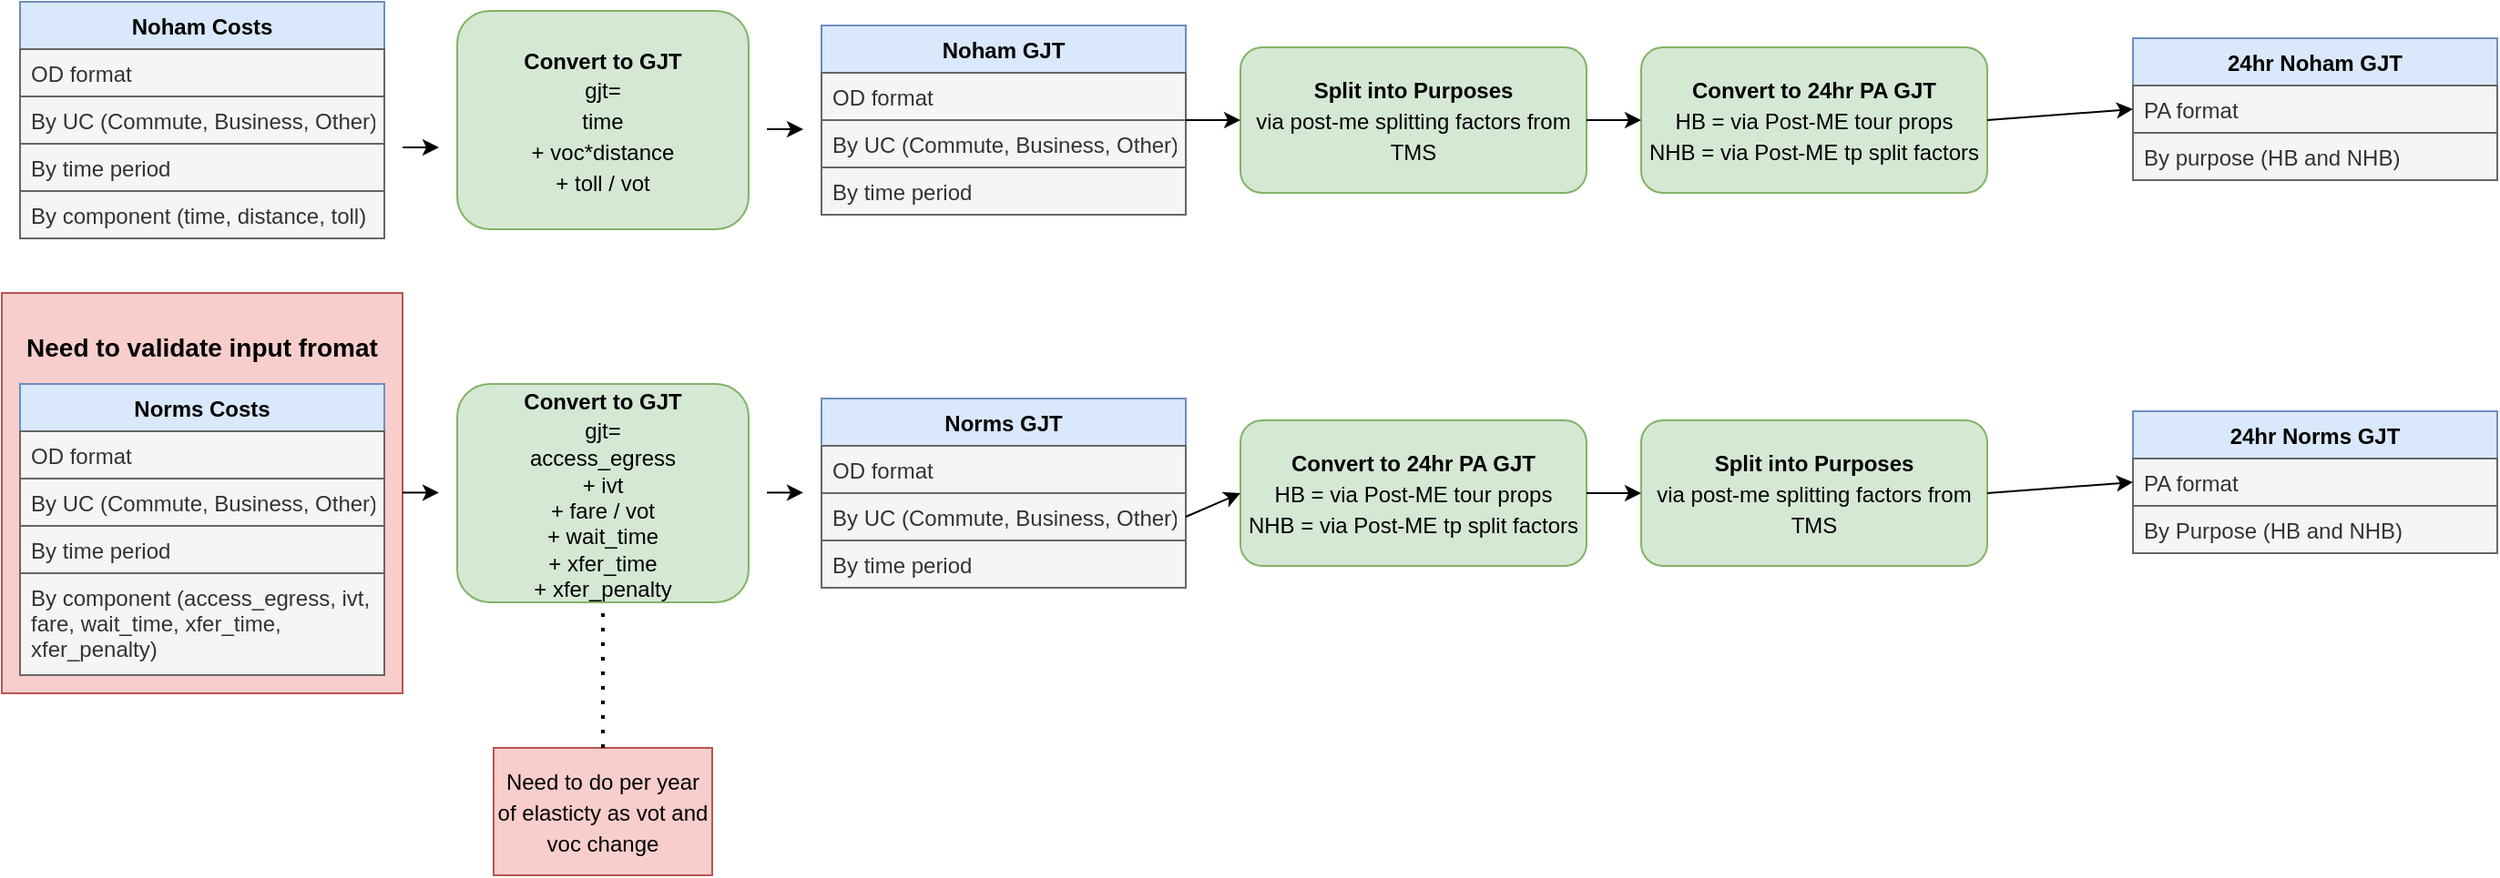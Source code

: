 <mxfile version="14.5.1" type="device"><diagram id="TAlV2A8HzBhWrbZBe5Oq" name="Cost components to GJT"><mxGraphModel dx="1221" dy="724" grid="1" gridSize="10" guides="1" tooltips="1" connect="1" arrows="1" fold="1" page="1" pageScale="1" pageWidth="827" pageHeight="1169" math="0" shadow="0"><root><mxCell id="0"/><mxCell id="1" parent="0"/><mxCell id="zNrJbWYM1S5Pl118m9jq-12" value="" style="rounded=0;whiteSpace=wrap;html=1;fillColor=#f8cecc;strokeColor=#b85450;" vertex="1" parent="1"><mxGeometry x="70" y="240" width="220" height="220" as="geometry"/></mxCell><mxCell id="zNrJbWYM1S5Pl118m9jq-2" value="Noham Costs" style="swimlane;fontStyle=1;childLayout=stackLayout;horizontal=1;startSize=26;fillColor=#dae8fc;horizontalStack=0;resizeParent=1;resizeParentMax=0;resizeLast=0;collapsible=1;marginBottom=0;strokeColor=#6c8ebf;" vertex="1" parent="1"><mxGeometry x="80" y="80" width="200" height="130" as="geometry"/></mxCell><mxCell id="zNrJbWYM1S5Pl118m9jq-3" value="OD format" style="text;strokeColor=#666666;fillColor=#f5f5f5;align=left;verticalAlign=top;spacingLeft=4;spacingRight=4;overflow=hidden;rotatable=0;points=[[0,0.5],[1,0.5]];portConstraint=eastwest;fontColor=#333333;" vertex="1" parent="zNrJbWYM1S5Pl118m9jq-2"><mxGeometry y="26" width="200" height="26" as="geometry"/></mxCell><mxCell id="zNrJbWYM1S5Pl118m9jq-4" value="By UC (Commute, Business, Other)&#10;" style="text;strokeColor=#666666;fillColor=#f5f5f5;align=left;verticalAlign=top;spacingLeft=4;spacingRight=4;overflow=hidden;rotatable=0;points=[[0,0.5],[1,0.5]];portConstraint=eastwest;fontColor=#333333;" vertex="1" parent="zNrJbWYM1S5Pl118m9jq-2"><mxGeometry y="52" width="200" height="26" as="geometry"/></mxCell><mxCell id="zNrJbWYM1S5Pl118m9jq-5" value="By time period" style="text;strokeColor=#666666;fillColor=#f5f5f5;align=left;verticalAlign=top;spacingLeft=4;spacingRight=4;overflow=hidden;rotatable=0;points=[[0,0.5],[1,0.5]];portConstraint=eastwest;fontColor=#333333;" vertex="1" parent="zNrJbWYM1S5Pl118m9jq-2"><mxGeometry y="78" width="200" height="26" as="geometry"/></mxCell><mxCell id="zNrJbWYM1S5Pl118m9jq-6" value="By component (time, distance, toll)" style="text;strokeColor=#666666;fillColor=#f5f5f5;align=left;verticalAlign=top;spacingLeft=4;spacingRight=4;overflow=hidden;rotatable=0;points=[[0,0.5],[1,0.5]];portConstraint=eastwest;fontColor=#333333;" vertex="1" parent="zNrJbWYM1S5Pl118m9jq-2"><mxGeometry y="104" width="200" height="26" as="geometry"/></mxCell><mxCell id="zNrJbWYM1S5Pl118m9jq-7" value="Norms Costs" style="swimlane;fontStyle=1;childLayout=stackLayout;horizontal=1;startSize=26;fillColor=#dae8fc;horizontalStack=0;resizeParent=1;resizeParentMax=0;resizeLast=0;collapsible=1;marginBottom=0;strokeColor=#6c8ebf;" vertex="1" parent="1"><mxGeometry x="80" y="290" width="200" height="160" as="geometry"/></mxCell><mxCell id="zNrJbWYM1S5Pl118m9jq-8" value="OD format" style="text;strokeColor=#666666;fillColor=#f5f5f5;align=left;verticalAlign=top;spacingLeft=4;spacingRight=4;overflow=hidden;rotatable=0;points=[[0,0.5],[1,0.5]];portConstraint=eastwest;fontColor=#333333;" vertex="1" parent="zNrJbWYM1S5Pl118m9jq-7"><mxGeometry y="26" width="200" height="26" as="geometry"/></mxCell><mxCell id="zNrJbWYM1S5Pl118m9jq-9" value="By UC (Commute, Business, Other)&#10;" style="text;strokeColor=#666666;fillColor=#f5f5f5;align=left;verticalAlign=top;spacingLeft=4;spacingRight=4;overflow=hidden;rotatable=0;points=[[0,0.5],[1,0.5]];portConstraint=eastwest;fontColor=#333333;" vertex="1" parent="zNrJbWYM1S5Pl118m9jq-7"><mxGeometry y="52" width="200" height="26" as="geometry"/></mxCell><mxCell id="zNrJbWYM1S5Pl118m9jq-10" value="By time period" style="text;strokeColor=#666666;fillColor=#f5f5f5;align=left;verticalAlign=top;spacingLeft=4;spacingRight=4;overflow=hidden;rotatable=0;points=[[0,0.5],[1,0.5]];portConstraint=eastwest;fontColor=#333333;" vertex="1" parent="zNrJbWYM1S5Pl118m9jq-7"><mxGeometry y="78" width="200" height="26" as="geometry"/></mxCell><mxCell id="zNrJbWYM1S5Pl118m9jq-11" value="By component (access_egress, ivt, &#10;fare, wait_time, xfer_time,&#10;xfer_penalty)" style="text;strokeColor=#666666;fillColor=#f5f5f5;align=left;verticalAlign=top;spacingLeft=4;spacingRight=4;overflow=hidden;rotatable=0;points=[[0,0.5],[1,0.5]];portConstraint=eastwest;fontColor=#333333;" vertex="1" parent="zNrJbWYM1S5Pl118m9jq-7"><mxGeometry y="104" width="200" height="56" as="geometry"/></mxCell><mxCell id="zNrJbWYM1S5Pl118m9jq-13" value="Need to validate input fromat" style="text;html=1;strokeColor=none;fillColor=none;align=center;verticalAlign=middle;whiteSpace=wrap;rounded=0;fontStyle=1;fontSize=14;" vertex="1" parent="1"><mxGeometry x="80" y="260" width="200" height="20" as="geometry"/></mxCell><mxCell id="zNrJbWYM1S5Pl118m9jq-14" value="&lt;font style=&quot;font-size: 12px&quot;&gt;&lt;span style=&quot;font-weight: bold&quot;&gt;Convert to GJT&lt;/span&gt;&lt;font style=&quot;font-weight: bold ; font-size: 12px&quot;&gt;&lt;br&gt;&lt;/font&gt;gjt=&lt;br&gt;time&lt;br&gt;+ voc*distance&lt;br&gt;+ toll / vot&lt;/font&gt;" style="rounded=1;whiteSpace=wrap;html=1;fontSize=14;align=center;fillColor=#d5e8d4;strokeColor=#82b366;" vertex="1" parent="1"><mxGeometry x="320" y="85" width="160" height="120" as="geometry"/></mxCell><mxCell id="zNrJbWYM1S5Pl118m9jq-15" value="Noham GJT" style="swimlane;fontStyle=1;childLayout=stackLayout;horizontal=1;startSize=26;fillColor=#dae8fc;horizontalStack=0;resizeParent=1;resizeParentMax=0;resizeLast=0;collapsible=1;marginBottom=0;strokeColor=#6c8ebf;" vertex="1" parent="1"><mxGeometry x="520" y="93" width="200" height="104" as="geometry"/></mxCell><mxCell id="zNrJbWYM1S5Pl118m9jq-16" value="OD format" style="text;strokeColor=#666666;fillColor=#f5f5f5;align=left;verticalAlign=top;spacingLeft=4;spacingRight=4;overflow=hidden;rotatable=0;points=[[0,0.5],[1,0.5]];portConstraint=eastwest;fontColor=#333333;" vertex="1" parent="zNrJbWYM1S5Pl118m9jq-15"><mxGeometry y="26" width="200" height="26" as="geometry"/></mxCell><mxCell id="zNrJbWYM1S5Pl118m9jq-17" value="By UC (Commute, Business, Other)&#10;" style="text;strokeColor=#666666;fillColor=#f5f5f5;align=left;verticalAlign=top;spacingLeft=4;spacingRight=4;overflow=hidden;rotatable=0;points=[[0,0.5],[1,0.5]];portConstraint=eastwest;fontColor=#333333;" vertex="1" parent="zNrJbWYM1S5Pl118m9jq-15"><mxGeometry y="52" width="200" height="26" as="geometry"/></mxCell><mxCell id="zNrJbWYM1S5Pl118m9jq-18" value="By time period" style="text;strokeColor=#666666;fillColor=#f5f5f5;align=left;verticalAlign=top;spacingLeft=4;spacingRight=4;overflow=hidden;rotatable=0;points=[[0,0.5],[1,0.5]];portConstraint=eastwest;fontColor=#333333;" vertex="1" parent="zNrJbWYM1S5Pl118m9jq-15"><mxGeometry y="78" width="200" height="26" as="geometry"/></mxCell><mxCell id="zNrJbWYM1S5Pl118m9jq-20" value="&lt;font style=&quot;font-size: 12px&quot;&gt;&lt;span style=&quot;font-weight: bold&quot;&gt;Convert to GJT&lt;/span&gt;&lt;font style=&quot;font-weight: bold ; font-size: 12px&quot;&gt;&lt;br&gt;&lt;/font&gt;gjt=&lt;br&gt;&lt;/font&gt;&lt;div style=&quot;box-sizing: border-box ; font-size: 12px&quot;&gt;&lt;font style=&quot;font-size: 12px&quot;&gt;access_egress&lt;/font&gt;&lt;/div&gt;&lt;div style=&quot;box-sizing: border-box ; font-size: 12px&quot;&gt;&lt;font style=&quot;font-size: 12px&quot;&gt;+ ivt&lt;/font&gt;&lt;/div&gt;&lt;div style=&quot;box-sizing: border-box ; font-size: 12px&quot;&gt;&lt;font style=&quot;font-size: 12px&quot;&gt;+ fare / vot&lt;/font&gt;&lt;/div&gt;&lt;div style=&quot;box-sizing: border-box ; font-size: 12px&quot;&gt;&lt;font style=&quot;font-size: 12px&quot;&gt;+ wait_time&lt;/font&gt;&lt;/div&gt;&lt;div style=&quot;box-sizing: border-box ; font-size: 12px&quot;&gt;&lt;font style=&quot;font-size: 12px&quot;&gt;+ xfer_time&lt;/font&gt;&lt;/div&gt;&lt;div style=&quot;box-sizing: border-box ; font-size: 12px&quot;&gt;&lt;font style=&quot;font-size: 12px&quot;&gt;+ xfer_penalty&lt;/font&gt;&lt;/div&gt;" style="rounded=1;whiteSpace=wrap;html=1;fontSize=14;align=center;fillColor=#d5e8d4;strokeColor=#82b366;" vertex="1" parent="1"><mxGeometry x="320" y="290" width="160" height="120" as="geometry"/></mxCell><mxCell id="zNrJbWYM1S5Pl118m9jq-21" value="Norms GJT" style="swimlane;fontStyle=1;childLayout=stackLayout;horizontal=1;startSize=26;fillColor=#dae8fc;horizontalStack=0;resizeParent=1;resizeParentMax=0;resizeLast=0;collapsible=1;marginBottom=0;strokeColor=#6c8ebf;" vertex="1" parent="1"><mxGeometry x="520" y="298" width="200" height="104" as="geometry"/></mxCell><mxCell id="zNrJbWYM1S5Pl118m9jq-22" value="OD format" style="text;strokeColor=#666666;fillColor=#f5f5f5;align=left;verticalAlign=top;spacingLeft=4;spacingRight=4;overflow=hidden;rotatable=0;points=[[0,0.5],[1,0.5]];portConstraint=eastwest;fontColor=#333333;" vertex="1" parent="zNrJbWYM1S5Pl118m9jq-21"><mxGeometry y="26" width="200" height="26" as="geometry"/></mxCell><mxCell id="zNrJbWYM1S5Pl118m9jq-23" value="By UC (Commute, Business, Other)&#10;" style="text;strokeColor=#666666;fillColor=#f5f5f5;align=left;verticalAlign=top;spacingLeft=4;spacingRight=4;overflow=hidden;rotatable=0;points=[[0,0.5],[1,0.5]];portConstraint=eastwest;fontColor=#333333;" vertex="1" parent="zNrJbWYM1S5Pl118m9jq-21"><mxGeometry y="52" width="200" height="26" as="geometry"/></mxCell><mxCell id="zNrJbWYM1S5Pl118m9jq-24" value="By time period" style="text;strokeColor=#666666;fillColor=#f5f5f5;align=left;verticalAlign=top;spacingLeft=4;spacingRight=4;overflow=hidden;rotatable=0;points=[[0,0.5],[1,0.5]];portConstraint=eastwest;fontColor=#333333;" vertex="1" parent="zNrJbWYM1S5Pl118m9jq-21"><mxGeometry y="78" width="200" height="26" as="geometry"/></mxCell><mxCell id="zNrJbWYM1S5Pl118m9jq-25" value="" style="endArrow=classic;html=1;fontSize=14;" edge="1" parent="1"><mxGeometry width="50" height="50" relative="1" as="geometry"><mxPoint x="290" y="160" as="sourcePoint"/><mxPoint x="310" y="160" as="targetPoint"/></mxGeometry></mxCell><mxCell id="zNrJbWYM1S5Pl118m9jq-26" value="" style="endArrow=classic;html=1;fontSize=14;" edge="1" parent="1"><mxGeometry width="50" height="50" relative="1" as="geometry"><mxPoint x="290" y="349.71" as="sourcePoint"/><mxPoint x="310" y="349.71" as="targetPoint"/></mxGeometry></mxCell><mxCell id="zNrJbWYM1S5Pl118m9jq-29" value="" style="endArrow=classic;html=1;fontSize=14;" edge="1" parent="1"><mxGeometry width="50" height="50" relative="1" as="geometry"><mxPoint x="490" y="150" as="sourcePoint"/><mxPoint x="510" y="150" as="targetPoint"/></mxGeometry></mxCell><mxCell id="zNrJbWYM1S5Pl118m9jq-30" value="" style="endArrow=classic;html=1;fontSize=14;" edge="1" parent="1"><mxGeometry width="50" height="50" relative="1" as="geometry"><mxPoint x="490" y="349.71" as="sourcePoint"/><mxPoint x="510" y="349.71" as="targetPoint"/></mxGeometry></mxCell><mxCell id="zNrJbWYM1S5Pl118m9jq-31" value="&lt;font style=&quot;font-size: 12px&quot;&gt;&lt;span style=&quot;font-weight: bold&quot;&gt;Convert to 24hr PA GJT&lt;/span&gt;&lt;font style=&quot;font-weight: bold ; font-size: 12px&quot;&gt;&lt;br&gt;&lt;/font&gt;HB = via Post-ME tour props&lt;br&gt;NHB = via Post-ME tp split factors&lt;br&gt;&lt;/font&gt;" style="rounded=1;whiteSpace=wrap;html=1;fontSize=14;align=center;fillColor=#d5e8d4;strokeColor=#82b366;" vertex="1" parent="1"><mxGeometry x="970" y="105" width="190" height="80" as="geometry"/></mxCell><mxCell id="zNrJbWYM1S5Pl118m9jq-32" value="24hr Noham GJT" style="swimlane;fontStyle=1;childLayout=stackLayout;horizontal=1;startSize=26;fillColor=#dae8fc;horizontalStack=0;resizeParent=1;resizeParentMax=0;resizeLast=0;collapsible=1;marginBottom=0;strokeColor=#6c8ebf;" vertex="1" parent="1"><mxGeometry x="1240" y="100" width="200" height="78" as="geometry"/></mxCell><mxCell id="zNrJbWYM1S5Pl118m9jq-33" value="PA format" style="text;strokeColor=#666666;fillColor=#f5f5f5;align=left;verticalAlign=top;spacingLeft=4;spacingRight=4;overflow=hidden;rotatable=0;points=[[0,0.5],[1,0.5]];portConstraint=eastwest;fontColor=#333333;" vertex="1" parent="zNrJbWYM1S5Pl118m9jq-32"><mxGeometry y="26" width="200" height="26" as="geometry"/></mxCell><mxCell id="zNrJbWYM1S5Pl118m9jq-34" value="By purpose (HB and NHB)" style="text;strokeColor=#666666;fillColor=#f5f5f5;align=left;verticalAlign=top;spacingLeft=4;spacingRight=4;overflow=hidden;rotatable=0;points=[[0,0.5],[1,0.5]];portConstraint=eastwest;fontColor=#333333;" vertex="1" parent="zNrJbWYM1S5Pl118m9jq-32"><mxGeometry y="52" width="200" height="26" as="geometry"/></mxCell><mxCell id="zNrJbWYM1S5Pl118m9jq-36" value="24hr Norms GJT" style="swimlane;fontStyle=1;childLayout=stackLayout;horizontal=1;startSize=26;fillColor=#dae8fc;horizontalStack=0;resizeParent=1;resizeParentMax=0;resizeLast=0;collapsible=1;marginBottom=0;strokeColor=#6c8ebf;" vertex="1" parent="1"><mxGeometry x="1240" y="305" width="200" height="78" as="geometry"/></mxCell><mxCell id="zNrJbWYM1S5Pl118m9jq-37" value="PA format" style="text;strokeColor=#666666;fillColor=#f5f5f5;align=left;verticalAlign=top;spacingLeft=4;spacingRight=4;overflow=hidden;rotatable=0;points=[[0,0.5],[1,0.5]];portConstraint=eastwest;fontColor=#333333;" vertex="1" parent="zNrJbWYM1S5Pl118m9jq-36"><mxGeometry y="26" width="200" height="26" as="geometry"/></mxCell><mxCell id="zNrJbWYM1S5Pl118m9jq-38" value="By Purpose (HB and NHB)" style="text;strokeColor=#666666;fillColor=#f5f5f5;align=left;verticalAlign=top;spacingLeft=4;spacingRight=4;overflow=hidden;rotatable=0;points=[[0,0.5],[1,0.5]];portConstraint=eastwest;fontColor=#333333;" vertex="1" parent="zNrJbWYM1S5Pl118m9jq-36"><mxGeometry y="52" width="200" height="26" as="geometry"/></mxCell><mxCell id="zNrJbWYM1S5Pl118m9jq-45" value="&lt;font style=&quot;font-size: 12px&quot;&gt;Need to do per year of elasticty as vot and voc change&lt;br&gt;&lt;/font&gt;" style="rounded=0;whiteSpace=wrap;html=1;fontSize=14;fillColor=#f8cecc;strokeColor=#b85450;" vertex="1" parent="1"><mxGeometry x="340" y="490" width="120" height="70" as="geometry"/></mxCell><mxCell id="zNrJbWYM1S5Pl118m9jq-46" value="" style="endArrow=none;dashed=1;html=1;dashPattern=1 3;strokeWidth=2;fontSize=14;entryX=0.5;entryY=1;entryDx=0;entryDy=0;exitX=0.5;exitY=0;exitDx=0;exitDy=0;" edge="1" parent="1" source="zNrJbWYM1S5Pl118m9jq-45" target="zNrJbWYM1S5Pl118m9jq-20"><mxGeometry width="50" height="50" relative="1" as="geometry"><mxPoint x="890" y="460" as="sourcePoint"/><mxPoint x="890" y="300" as="targetPoint"/></mxGeometry></mxCell><mxCell id="zNrJbWYM1S5Pl118m9jq-47" value="&lt;font style=&quot;font-size: 12px&quot;&gt;&lt;span style=&quot;font-weight: bold&quot;&gt;Split into Purposes&lt;/span&gt;&lt;font style=&quot;font-weight: bold ; font-size: 12px&quot;&gt;&lt;br&gt;&lt;/font&gt;via post-me splitting factors from TMS&lt;br&gt;&lt;/font&gt;" style="rounded=1;whiteSpace=wrap;html=1;fontSize=14;align=center;fillColor=#d5e8d4;strokeColor=#82b366;" vertex="1" parent="1"><mxGeometry x="750" y="105" width="190" height="80" as="geometry"/></mxCell><mxCell id="zNrJbWYM1S5Pl118m9jq-49" value="" style="endArrow=classic;html=1;fontSize=14;exitX=1;exitY=0;exitDx=0;exitDy=0;entryX=0;entryY=0.5;entryDx=0;entryDy=0;exitPerimeter=0;" edge="1" parent="1" source="zNrJbWYM1S5Pl118m9jq-17" target="zNrJbWYM1S5Pl118m9jq-47"><mxGeometry width="50" height="50" relative="1" as="geometry"><mxPoint x="1050" y="50" as="sourcePoint"/><mxPoint x="1080" y="50" as="targetPoint"/></mxGeometry></mxCell><mxCell id="zNrJbWYM1S5Pl118m9jq-50" value="" style="endArrow=classic;html=1;fontSize=14;exitX=1;exitY=0.5;exitDx=0;exitDy=0;entryX=0;entryY=0.5;entryDx=0;entryDy=0;" edge="1" parent="1" source="zNrJbWYM1S5Pl118m9jq-47" target="zNrJbWYM1S5Pl118m9jq-31"><mxGeometry width="50" height="50" relative="1" as="geometry"><mxPoint x="1050" y="50" as="sourcePoint"/><mxPoint x="1070" y="50" as="targetPoint"/></mxGeometry></mxCell><mxCell id="zNrJbWYM1S5Pl118m9jq-51" value="" style="endArrow=classic;html=1;fontSize=14;exitX=1;exitY=0.5;exitDx=0;exitDy=0;entryX=0;entryY=0.5;entryDx=0;entryDy=0;" edge="1" parent="1" source="zNrJbWYM1S5Pl118m9jq-31" target="zNrJbWYM1S5Pl118m9jq-32"><mxGeometry width="50" height="50" relative="1" as="geometry"><mxPoint x="1060" y="60" as="sourcePoint"/><mxPoint x="1080" y="60" as="targetPoint"/></mxGeometry></mxCell><mxCell id="zNrJbWYM1S5Pl118m9jq-52" value="&lt;font style=&quot;font-size: 12px&quot;&gt;&lt;span style=&quot;font-weight: bold&quot;&gt;Convert to 24hr PA GJT&lt;/span&gt;&lt;font style=&quot;font-weight: bold ; font-size: 12px&quot;&gt;&lt;br&gt;&lt;/font&gt;HB = via Post-ME tour props&lt;br&gt;NHB = via Post-ME tp split factors&lt;br&gt;&lt;/font&gt;" style="rounded=1;whiteSpace=wrap;html=1;fontSize=14;align=center;fillColor=#d5e8d4;strokeColor=#82b366;" vertex="1" parent="1"><mxGeometry x="750" y="310" width="190" height="80" as="geometry"/></mxCell><mxCell id="zNrJbWYM1S5Pl118m9jq-53" value="&lt;font style=&quot;font-size: 12px&quot;&gt;&lt;span style=&quot;font-weight: bold&quot;&gt;Split into Purposes&lt;/span&gt;&lt;font style=&quot;font-weight: bold ; font-size: 12px&quot;&gt;&lt;br&gt;&lt;/font&gt;via post-me splitting factors from TMS&lt;br&gt;&lt;/font&gt;" style="rounded=1;whiteSpace=wrap;html=1;fontSize=14;align=center;fillColor=#d5e8d4;strokeColor=#82b366;" vertex="1" parent="1"><mxGeometry x="970" y="310" width="190" height="80" as="geometry"/></mxCell><mxCell id="zNrJbWYM1S5Pl118m9jq-54" value="" style="endArrow=classic;html=1;fontSize=14;exitX=1;exitY=0.5;exitDx=0;exitDy=0;entryX=0;entryY=0.5;entryDx=0;entryDy=0;" edge="1" parent="1" source="zNrJbWYM1S5Pl118m9jq-52" target="zNrJbWYM1S5Pl118m9jq-53"><mxGeometry width="50" height="50" relative="1" as="geometry"><mxPoint x="1050" y="50" as="sourcePoint"/><mxPoint x="1070" y="50" as="targetPoint"/></mxGeometry></mxCell><mxCell id="zNrJbWYM1S5Pl118m9jq-55" value="" style="endArrow=classic;html=1;fontSize=14;exitX=1;exitY=0.5;exitDx=0;exitDy=0;entryX=0;entryY=0.5;entryDx=0;entryDy=0;" edge="1" parent="1" source="zNrJbWYM1S5Pl118m9jq-53" target="zNrJbWYM1S5Pl118m9jq-37"><mxGeometry width="50" height="50" relative="1" as="geometry"><mxPoint x="1060" y="60" as="sourcePoint"/><mxPoint x="1080" y="60" as="targetPoint"/></mxGeometry></mxCell><mxCell id="zNrJbWYM1S5Pl118m9jq-56" value="" style="endArrow=classic;html=1;fontSize=14;exitX=1;exitY=0.5;exitDx=0;exitDy=0;entryX=0;entryY=0.5;entryDx=0;entryDy=0;" edge="1" parent="1" source="zNrJbWYM1S5Pl118m9jq-23" target="zNrJbWYM1S5Pl118m9jq-52"><mxGeometry width="50" height="50" relative="1" as="geometry"><mxPoint x="1070" y="70" as="sourcePoint"/><mxPoint x="1090" y="70" as="targetPoint"/></mxGeometry></mxCell></root></mxGraphModel></diagram></mxfile>